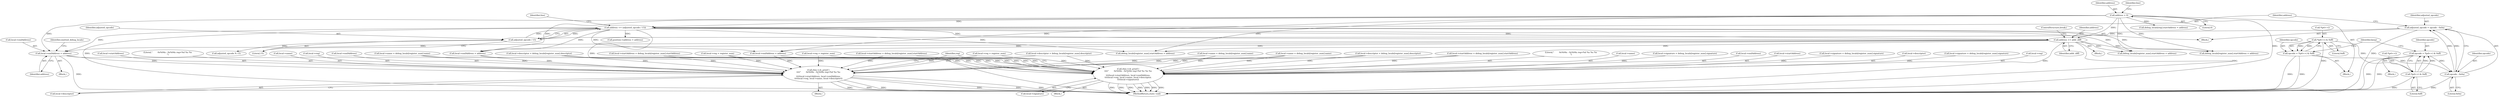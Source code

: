 digraph "0_radare2_252afb1cff9676f3ae1f341a28448bf2c8b6e308@pointer" {
"1000745" [label="(Call,local->endAddress = address)"];
"1000951" [label="(Call,address += (adjusted_opcode / 15))"];
"1000953" [label="(Call,adjusted_opcode / 15)"];
"1000946" [label="(Call,adjusted_opcode = opcode - 0x0a)"];
"1000948" [label="(Call,opcode - 0x0a)"];
"1000997" [label="(Call,opcode = *(p4++) & 0xff)"];
"1000999" [label="(Call,*(p4++) & 0xff)"];
"1000409" [label="(Call,*(p4++) & 0xff)"];
"1000407" [label="(Call,opcode = *(p4++) & 0xff)"];
"1000201" [label="(Call,address = 0)"];
"1000437" [label="(Call,address += addr_diff)"];
"1001079" [label="(Call,rbin->cb_printf (\n\t\t\t\t\"        0x%04x - 0x%04x reg=%d %s %s %s\n\",\n\t\t\t\tlocal->startAddress, local->endAddress,\n\t\t\t\tlocal->reg, local->name, local->descriptor,\n\t\t\t\tlocal->signature))"];
"1001101" [label="(Call,rbin->cb_printf (\n\t\t\t\t\"        0x%04x - 0x%04x reg=%d %s %s\n\",\n\t\t\t\tlocal->startAddress, local->endAddress,\n\t\t\t\tlocal->reg, local->name, local->descriptor))"];
"1000949" [label="(Identifier,opcode)"];
"1000595" [label="(Call,debug_locals[register_num].startAddress = address)"];
"1000948" [label="(Call,opcode - 0x0a)"];
"1000869" [label="(Call,local->reg = register_num)"];
"1000953" [label="(Call,adjusted_opcode / 15)"];
"1001096" [label="(Call,local->signature)"];
"1001103" [label="(Call,local->startAddress)"];
"1000999" [label="(Call,*(p4++) & 0xff)"];
"1001102" [label="(Literal,\"        0x%04x - 0x%04x reg=%d %s %s\n\")"];
"1000202" [label="(Identifier,address)"];
"1001120" [label="(Identifier,reg)"];
"1001087" [label="(Call,local->reg)"];
"1001112" [label="(Call,local->name)"];
"1000532" [label="(Call,local->descriptor = debug_locals[register_num].descriptor)"];
"1000749" [label="(Identifier,address)"];
"1000961" [label="(Call,adjusted_opcode % 15)"];
"1000745" [label="(Call,local->endAddress = address)"];
"1000946" [label="(Call,adjusted_opcode = opcode - 0x0a)"];
"1000947" [label="(Identifier,adjusted_opcode)"];
"1000874" [label="(Call,local->endAddress = address)"];
"1000201" [label="(Call,address = 0)"];
"1000954" [label="(Identifier,adjusted_opcode)"];
"1000415" [label="(Identifier,keep)"];
"1000413" [label="(Literal,0xff)"];
"1000950" [label="(Literal,0x0a)"];
"1000708" [label="(Call,local->descriptor = debug_locals[register_num].descriptor)"];
"1000957" [label="(Identifier,line)"];
"1000416" [label="(Block,)"];
"1000384" [label="(Call,debug_locals[reg].startAddress = address)"];
"1000751" [label="(Identifier,emitted_debug_locals)"];
"1000203" [label="(Literal,0)"];
"1001080" [label="(Literal,\"        0x%04x - 0x%04x reg=%d %s %s %s\n\")"];
"1000828" [label="(Call,local->name = debug_locals[register_num].name)"];
"1000437" [label="(Call,address += addr_diff)"];
"1000541" [label="(Call,local->startAddress = debug_locals[register_num].startAddress)"];
"1000944" [label="(Block,)"];
"1001079" [label="(Call,rbin->cb_printf (\n\t\t\t\t\"        0x%04x - 0x%04x reg=%d %s %s %s\n\",\n\t\t\t\tlocal->startAddress, local->endAddress,\n\t\t\t\tlocal->reg, local->name, local->descriptor,\n\t\t\t\tlocal->signature))"];
"1000717" [label="(Call,local->startAddress = debug_locals[register_num].startAddress)"];
"1001090" [label="(Call,local->name)"];
"1000407" [label="(Call,opcode = *(p4++) & 0xff)"];
"1000550" [label="(Call,local->signature = debug_locals[register_num].signature)"];
"1001000" [label="(Call,*(p4++))"];
"1000439" [label="(Identifier,addr_diff)"];
"1000206" [label="(Identifier,line)"];
"1000564" [label="(Call,local->reg = register_num)"];
"1001109" [label="(Call,local->reg)"];
"1000440" [label="(ControlStructure,break;)"];
"1001101" [label="(Call,rbin->cb_printf (\n\t\t\t\t\"        0x%04x - 0x%04x reg=%d %s %s\n\",\n\t\t\t\tlocal->startAddress, local->endAddress,\n\t\t\t\tlocal->reg, local->name, local->descriptor))"];
"1000569" [label="(Call,local->endAddress = address)"];
"1000699" [label="(Call,local->name = debug_locals[register_num].name)"];
"1000910" [label="(Call,debug_locals[register_num].startAddress = address)"];
"1000410" [label="(Call,*(p4++))"];
"1000523" [label="(Call,local->name = debug_locals[register_num].name)"];
"1000426" [label="(Block,)"];
"1000951" [label="(Call,address += (adjusted_opcode / 15))"];
"1001084" [label="(Call,local->endAddress)"];
"1000740" [label="(Call,local->reg = register_num)"];
"1001106" [label="(Call,local->endAddress)"];
"1001081" [label="(Call,local->startAddress)"];
"1000855" [label="(Call,local->signature = debug_locals[register_num].signature)"];
"1001093" [label="(Call,local->descriptor)"];
"1000983" [label="(Call,position->address = address)"];
"1000952" [label="(Identifier,address)"];
"1000746" [label="(Call,local->endAddress)"];
"1001193" [label="(MethodReturn,static void)"];
"1000408" [label="(Identifier,opcode)"];
"1001115" [label="(Call,local->descriptor)"];
"1000438" [label="(Identifier,address)"];
"1000771" [label="(Call,debug_locals[register_num].startAddress = address)"];
"1000409" [label="(Call,*(p4++) & 0xff)"];
"1000997" [label="(Call,opcode = *(p4++) & 0xff)"];
"1000726" [label="(Call,local->signature = debug_locals[register_num].signature)"];
"1001100" [label="(Block,)"];
"1001078" [label="(Block,)"];
"1000684" [label="(Block,)"];
"1000837" [label="(Call,local->descriptor = debug_locals[register_num].descriptor)"];
"1000846" [label="(Call,local->startAddress = debug_locals[register_num].startAddress)"];
"1000998" [label="(Identifier,opcode)"];
"1000123" [label="(Block,)"];
"1000955" [label="(Literal,15)"];
"1001003" [label="(Literal,0xff)"];
"1000745" -> "1000684"  [label="AST: "];
"1000745" -> "1000749"  [label="CFG: "];
"1000746" -> "1000745"  [label="AST: "];
"1000749" -> "1000745"  [label="AST: "];
"1000751" -> "1000745"  [label="CFG: "];
"1000745" -> "1001193"  [label="DDG: "];
"1000951" -> "1000745"  [label="DDG: "];
"1000201" -> "1000745"  [label="DDG: "];
"1000437" -> "1000745"  [label="DDG: "];
"1000745" -> "1001079"  [label="DDG: "];
"1000745" -> "1001101"  [label="DDG: "];
"1000951" -> "1000944"  [label="AST: "];
"1000951" -> "1000953"  [label="CFG: "];
"1000952" -> "1000951"  [label="AST: "];
"1000953" -> "1000951"  [label="AST: "];
"1000957" -> "1000951"  [label="CFG: "];
"1000951" -> "1001193"  [label="DDG: "];
"1000951" -> "1001193"  [label="DDG: "];
"1000951" -> "1000437"  [label="DDG: "];
"1000951" -> "1000569"  [label="DDG: "];
"1000951" -> "1000595"  [label="DDG: "];
"1000951" -> "1000771"  [label="DDG: "];
"1000951" -> "1000874"  [label="DDG: "];
"1000951" -> "1000910"  [label="DDG: "];
"1000953" -> "1000951"  [label="DDG: "];
"1000953" -> "1000951"  [label="DDG: "];
"1000201" -> "1000951"  [label="DDG: "];
"1000437" -> "1000951"  [label="DDG: "];
"1000951" -> "1000983"  [label="DDG: "];
"1000953" -> "1000955"  [label="CFG: "];
"1000954" -> "1000953"  [label="AST: "];
"1000955" -> "1000953"  [label="AST: "];
"1000946" -> "1000953"  [label="DDG: "];
"1000953" -> "1000961"  [label="DDG: "];
"1000946" -> "1000944"  [label="AST: "];
"1000946" -> "1000948"  [label="CFG: "];
"1000947" -> "1000946"  [label="AST: "];
"1000948" -> "1000946"  [label="AST: "];
"1000952" -> "1000946"  [label="CFG: "];
"1000946" -> "1001193"  [label="DDG: "];
"1000948" -> "1000946"  [label="DDG: "];
"1000948" -> "1000946"  [label="DDG: "];
"1000948" -> "1000950"  [label="CFG: "];
"1000949" -> "1000948"  [label="AST: "];
"1000950" -> "1000948"  [label="AST: "];
"1000948" -> "1001193"  [label="DDG: "];
"1000997" -> "1000948"  [label="DDG: "];
"1000407" -> "1000948"  [label="DDG: "];
"1000997" -> "1000416"  [label="AST: "];
"1000997" -> "1000999"  [label="CFG: "];
"1000998" -> "1000997"  [label="AST: "];
"1000999" -> "1000997"  [label="AST: "];
"1000415" -> "1000997"  [label="CFG: "];
"1000997" -> "1001193"  [label="DDG: "];
"1000997" -> "1001193"  [label="DDG: "];
"1000999" -> "1000997"  [label="DDG: "];
"1000999" -> "1000997"  [label="DDG: "];
"1000999" -> "1001003"  [label="CFG: "];
"1001000" -> "1000999"  [label="AST: "];
"1001003" -> "1000999"  [label="AST: "];
"1000999" -> "1001193"  [label="DDG: "];
"1000409" -> "1000999"  [label="DDG: "];
"1000409" -> "1000407"  [label="AST: "];
"1000409" -> "1000413"  [label="CFG: "];
"1000410" -> "1000409"  [label="AST: "];
"1000413" -> "1000409"  [label="AST: "];
"1000407" -> "1000409"  [label="CFG: "];
"1000409" -> "1001193"  [label="DDG: "];
"1000409" -> "1000407"  [label="DDG: "];
"1000409" -> "1000407"  [label="DDG: "];
"1000407" -> "1000123"  [label="AST: "];
"1000408" -> "1000407"  [label="AST: "];
"1000415" -> "1000407"  [label="CFG: "];
"1000407" -> "1001193"  [label="DDG: "];
"1000407" -> "1001193"  [label="DDG: "];
"1000201" -> "1000123"  [label="AST: "];
"1000201" -> "1000203"  [label="CFG: "];
"1000202" -> "1000201"  [label="AST: "];
"1000203" -> "1000201"  [label="AST: "];
"1000206" -> "1000201"  [label="CFG: "];
"1000201" -> "1001193"  [label="DDG: "];
"1000201" -> "1000384"  [label="DDG: "];
"1000201" -> "1000437"  [label="DDG: "];
"1000201" -> "1000569"  [label="DDG: "];
"1000201" -> "1000595"  [label="DDG: "];
"1000201" -> "1000771"  [label="DDG: "];
"1000201" -> "1000874"  [label="DDG: "];
"1000201" -> "1000910"  [label="DDG: "];
"1000437" -> "1000426"  [label="AST: "];
"1000437" -> "1000439"  [label="CFG: "];
"1000438" -> "1000437"  [label="AST: "];
"1000439" -> "1000437"  [label="AST: "];
"1000440" -> "1000437"  [label="CFG: "];
"1000437" -> "1001193"  [label="DDG: "];
"1000437" -> "1001193"  [label="DDG: "];
"1000437" -> "1000569"  [label="DDG: "];
"1000437" -> "1000595"  [label="DDG: "];
"1000437" -> "1000771"  [label="DDG: "];
"1000437" -> "1000874"  [label="DDG: "];
"1000437" -> "1000910"  [label="DDG: "];
"1001079" -> "1001078"  [label="AST: "];
"1001079" -> "1001096"  [label="CFG: "];
"1001080" -> "1001079"  [label="AST: "];
"1001081" -> "1001079"  [label="AST: "];
"1001084" -> "1001079"  [label="AST: "];
"1001087" -> "1001079"  [label="AST: "];
"1001090" -> "1001079"  [label="AST: "];
"1001093" -> "1001079"  [label="AST: "];
"1001096" -> "1001079"  [label="AST: "];
"1001120" -> "1001079"  [label="CFG: "];
"1001079" -> "1001193"  [label="DDG: "];
"1001079" -> "1001193"  [label="DDG: "];
"1001079" -> "1001193"  [label="DDG: "];
"1001079" -> "1001193"  [label="DDG: "];
"1001079" -> "1001193"  [label="DDG: "];
"1001079" -> "1001193"  [label="DDG: "];
"1001079" -> "1001193"  [label="DDG: "];
"1000541" -> "1001079"  [label="DDG: "];
"1000717" -> "1001079"  [label="DDG: "];
"1000846" -> "1001079"  [label="DDG: "];
"1000569" -> "1001079"  [label="DDG: "];
"1000874" -> "1001079"  [label="DDG: "];
"1000869" -> "1001079"  [label="DDG: "];
"1000564" -> "1001079"  [label="DDG: "];
"1000740" -> "1001079"  [label="DDG: "];
"1000699" -> "1001079"  [label="DDG: "];
"1000828" -> "1001079"  [label="DDG: "];
"1000523" -> "1001079"  [label="DDG: "];
"1000532" -> "1001079"  [label="DDG: "];
"1000708" -> "1001079"  [label="DDG: "];
"1000837" -> "1001079"  [label="DDG: "];
"1000726" -> "1001079"  [label="DDG: "];
"1000550" -> "1001079"  [label="DDG: "];
"1000855" -> "1001079"  [label="DDG: "];
"1001101" -> "1001100"  [label="AST: "];
"1001101" -> "1001115"  [label="CFG: "];
"1001102" -> "1001101"  [label="AST: "];
"1001103" -> "1001101"  [label="AST: "];
"1001106" -> "1001101"  [label="AST: "];
"1001109" -> "1001101"  [label="AST: "];
"1001112" -> "1001101"  [label="AST: "];
"1001115" -> "1001101"  [label="AST: "];
"1001120" -> "1001101"  [label="CFG: "];
"1001101" -> "1001193"  [label="DDG: "];
"1001101" -> "1001193"  [label="DDG: "];
"1001101" -> "1001193"  [label="DDG: "];
"1001101" -> "1001193"  [label="DDG: "];
"1001101" -> "1001193"  [label="DDG: "];
"1001101" -> "1001193"  [label="DDG: "];
"1000541" -> "1001101"  [label="DDG: "];
"1000717" -> "1001101"  [label="DDG: "];
"1000846" -> "1001101"  [label="DDG: "];
"1000569" -> "1001101"  [label="DDG: "];
"1000874" -> "1001101"  [label="DDG: "];
"1000869" -> "1001101"  [label="DDG: "];
"1000564" -> "1001101"  [label="DDG: "];
"1000740" -> "1001101"  [label="DDG: "];
"1000699" -> "1001101"  [label="DDG: "];
"1000828" -> "1001101"  [label="DDG: "];
"1000523" -> "1001101"  [label="DDG: "];
"1000532" -> "1001101"  [label="DDG: "];
"1000708" -> "1001101"  [label="DDG: "];
"1000837" -> "1001101"  [label="DDG: "];
}
